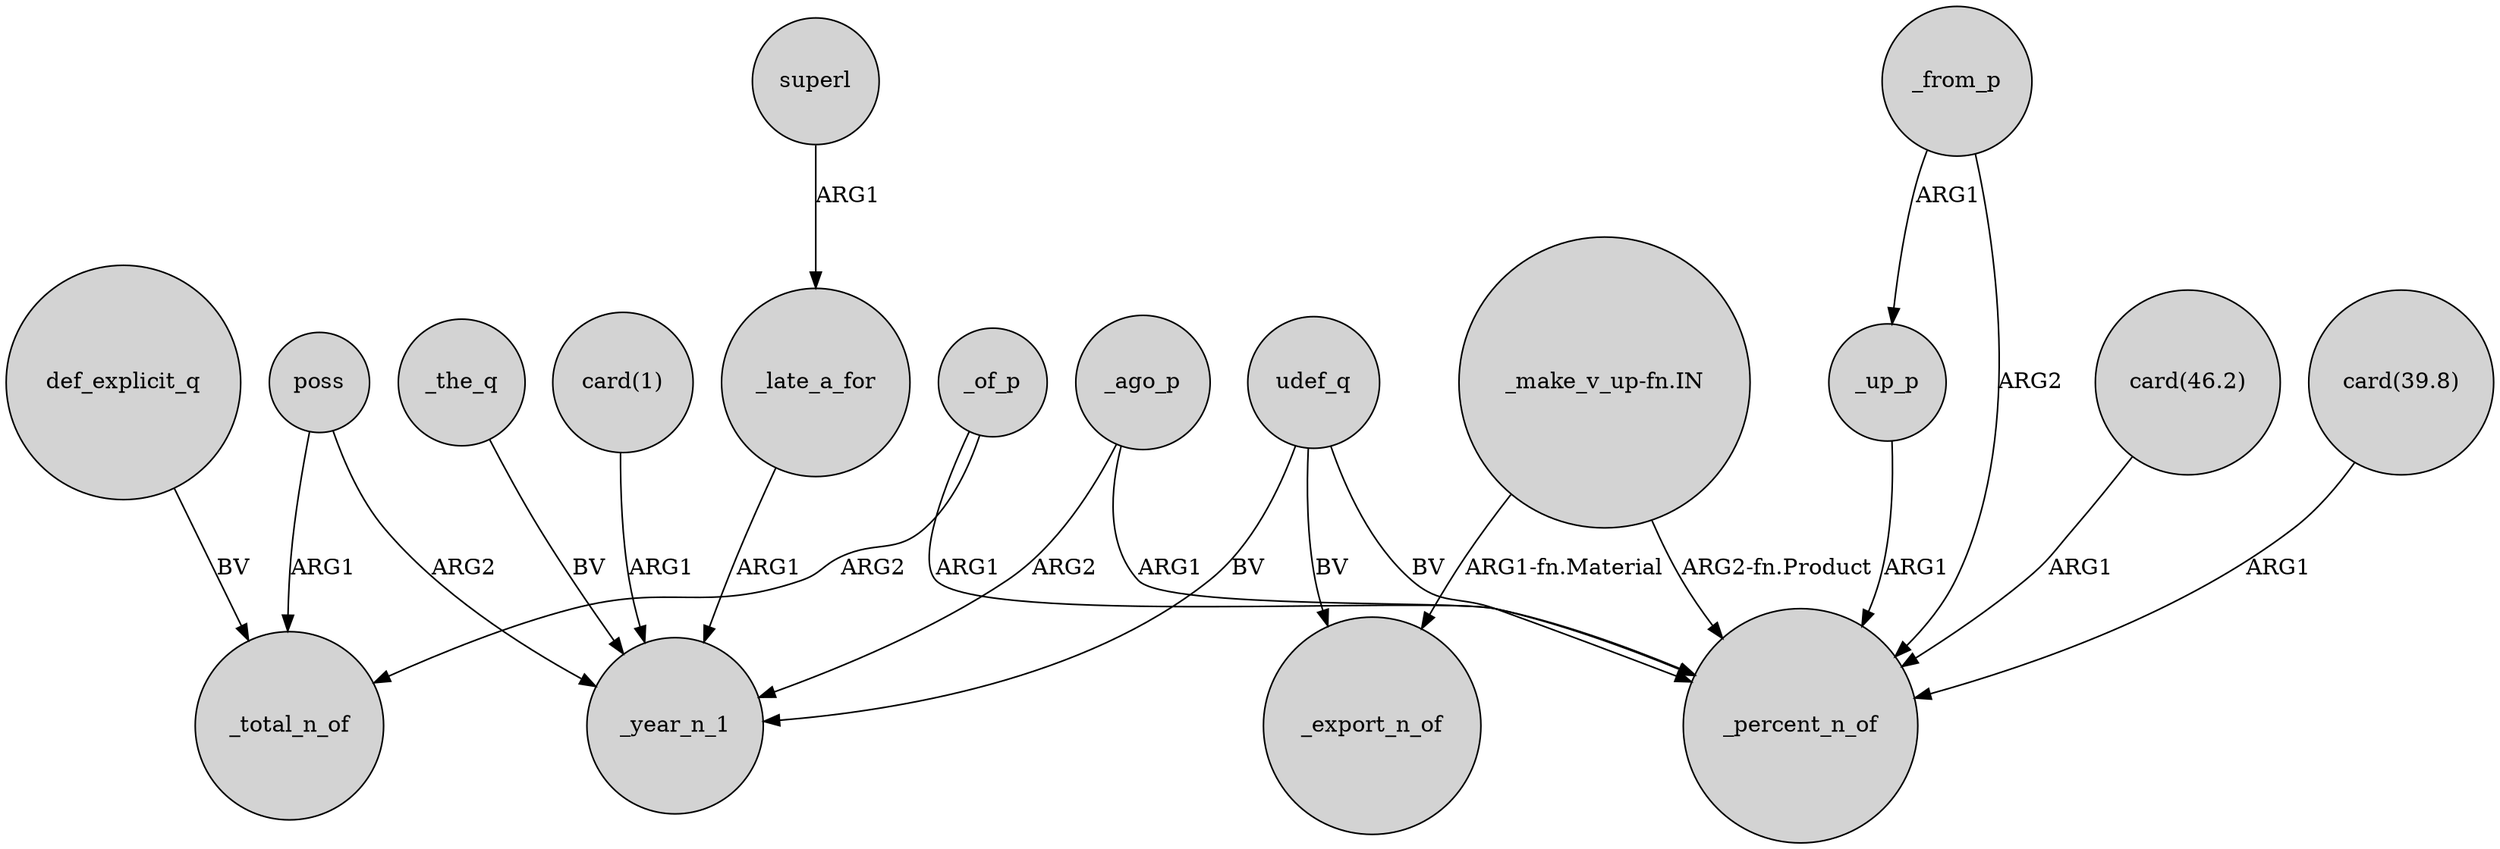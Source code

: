digraph {
	node [shape=circle style=filled]
	_up_p -> _percent_n_of [label=ARG1]
	poss -> _total_n_of [label=ARG1]
	_of_p -> _total_n_of [label=ARG2]
	superl -> _late_a_for [label=ARG1]
	_from_p -> _up_p [label=ARG1]
	"_make_v_up-fn.IN" -> _export_n_of [label="ARG1-fn.Material"]
	def_explicit_q -> _total_n_of [label=BV]
	_of_p -> _percent_n_of [label=ARG1]
	_ago_p -> _year_n_1 [label=ARG2]
	"card(46.2)" -> _percent_n_of [label=ARG1]
	poss -> _year_n_1 [label=ARG2]
	"_make_v_up-fn.IN" -> _percent_n_of [label="ARG2-fn.Product"]
	udef_q -> _export_n_of [label=BV]
	_the_q -> _year_n_1 [label=BV]
	"card(1)" -> _year_n_1 [label=ARG1]
	"card(39.8)" -> _percent_n_of [label=ARG1]
	udef_q -> _year_n_1 [label=BV]
	_from_p -> _percent_n_of [label=ARG2]
	udef_q -> _percent_n_of [label=BV]
	_late_a_for -> _year_n_1 [label=ARG1]
	_ago_p -> _percent_n_of [label=ARG1]
}
